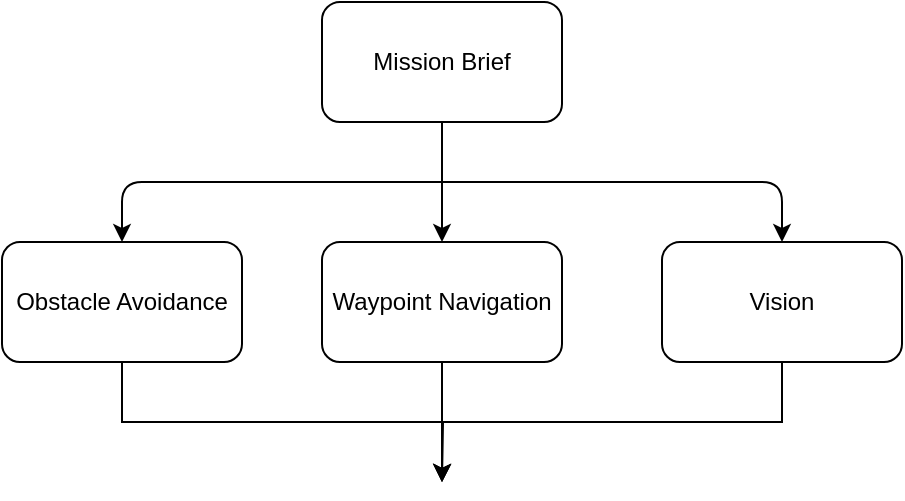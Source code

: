 <mxfile version="10.7.5" type="github"><diagram id="D0A5wpj1kwv_f_Amhh5U" name="Page-1"><mxGraphModel dx="840" dy="453" grid="1" gridSize="10" guides="1" tooltips="1" connect="1" arrows="1" fold="1" page="1" pageScale="1" pageWidth="827" pageHeight="1169" math="0" shadow="0"><root><mxCell id="0"/><mxCell id="1" parent="0"/><mxCell id="PiP8Ng729c9WQ26DFlbT-2" style="edgeStyle=orthogonalEdgeStyle;rounded=0;orthogonalLoop=1;jettySize=auto;html=1;" edge="1" parent="1" source="PiP8Ng729c9WQ26DFlbT-1"><mxGeometry relative="1" as="geometry"><mxPoint x="390" y="180" as="targetPoint"/><Array as="points"><mxPoint x="390" y="150"/><mxPoint x="390" y="150"/></Array></mxGeometry></mxCell><mxCell id="PiP8Ng729c9WQ26DFlbT-1" value="Mission Brief" style="rounded=1;whiteSpace=wrap;html=1;" vertex="1" parent="1"><mxGeometry x="330" y="60" width="120" height="60" as="geometry"/></mxCell><mxCell id="PiP8Ng729c9WQ26DFlbT-12" style="edgeStyle=orthogonalEdgeStyle;rounded=0;orthogonalLoop=1;jettySize=auto;html=1;" edge="1" parent="1" source="PiP8Ng729c9WQ26DFlbT-3"><mxGeometry relative="1" as="geometry"><mxPoint x="390" y="300" as="targetPoint"/></mxGeometry></mxCell><mxCell id="PiP8Ng729c9WQ26DFlbT-3" value="Waypoint Navigation" style="rounded=1;whiteSpace=wrap;html=1;" vertex="1" parent="1"><mxGeometry x="330" y="180" width="120" height="60" as="geometry"/></mxCell><mxCell id="PiP8Ng729c9WQ26DFlbT-4" value="" style="endArrow=classic;html=1;" edge="1" parent="1"><mxGeometry width="50" height="50" relative="1" as="geometry"><mxPoint x="390" y="150" as="sourcePoint"/><mxPoint x="560" y="180" as="targetPoint"/><Array as="points"><mxPoint x="560" y="150"/></Array></mxGeometry></mxCell><mxCell id="PiP8Ng729c9WQ26DFlbT-14" style="edgeStyle=orthogonalEdgeStyle;rounded=0;orthogonalLoop=1;jettySize=auto;html=1;" edge="1" parent="1" source="PiP8Ng729c9WQ26DFlbT-5"><mxGeometry relative="1" as="geometry"><mxPoint x="390" y="300" as="targetPoint"/><Array as="points"><mxPoint x="560" y="270"/><mxPoint x="390" y="270"/></Array></mxGeometry></mxCell><mxCell id="PiP8Ng729c9WQ26DFlbT-5" value="Vision" style="rounded=1;whiteSpace=wrap;html=1;" vertex="1" parent="1"><mxGeometry x="500" y="180" width="120" height="60" as="geometry"/></mxCell><mxCell id="PiP8Ng729c9WQ26DFlbT-6" value="" style="endArrow=classic;html=1;" edge="1" parent="1"><mxGeometry width="50" height="50" relative="1" as="geometry"><mxPoint x="390" y="150" as="sourcePoint"/><mxPoint x="230" y="180" as="targetPoint"/><Array as="points"><mxPoint x="230" y="150"/></Array></mxGeometry></mxCell><mxCell id="PiP8Ng729c9WQ26DFlbT-13" style="edgeStyle=orthogonalEdgeStyle;rounded=0;orthogonalLoop=1;jettySize=auto;html=1;exitX=0.5;exitY=1;exitDx=0;exitDy=0;" edge="1" parent="1" source="PiP8Ng729c9WQ26DFlbT-7"><mxGeometry relative="1" as="geometry"><mxPoint x="390" y="300" as="targetPoint"/></mxGeometry></mxCell><mxCell id="PiP8Ng729c9WQ26DFlbT-7" value="Obstacle Avoidance" style="rounded=1;whiteSpace=wrap;html=1;" vertex="1" parent="1"><mxGeometry x="170" y="180" width="120" height="60" as="geometry"/></mxCell></root></mxGraphModel></diagram></mxfile>